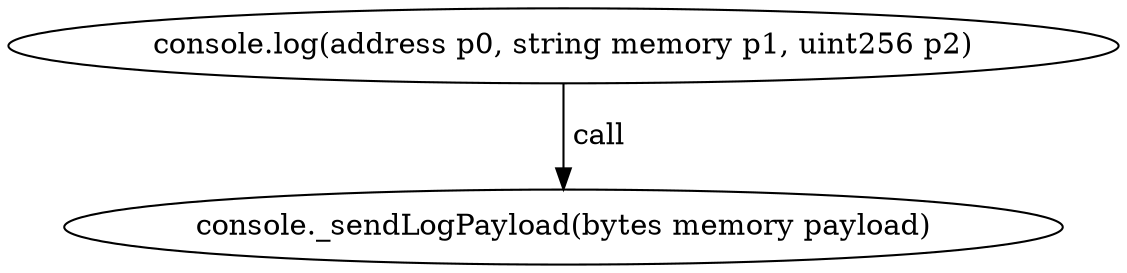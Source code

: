 digraph "" {
	graph [bb="0,0,445.29,124.8"];
	node [label="\N"];
	"console.log(address p0, string memory p1, uint256 p2)"	 [height=0.5,
		pos="222.65,106.8",
		width=6.1846];
	"console._sendLogPayload(bytes memory payload)"	 [height=0.5,
		pos="222.65,18",
		width=5.7372];
	"console.log(address p0, string memory p1, uint256 p2)" -> "console._sendLogPayload(bytes memory payload)" [key=call,
	label=" call",
	lp="234.5,62.4",
	pos="e,222.65,36.072 222.65,88.401 222.65,76.295 222.65,60.208 222.65,46.467"];
}
digraph "" {
	graph [bb="0,0,445.29,124.8"];
	node [label="\N"];
	"console.log(address p0, string memory p1, uint256 p2)"	 [height=0.5,
		pos="222.65,106.8",
		width=6.1846];
	"console._sendLogPayload(bytes memory payload)"	 [height=0.5,
		pos="222.65,18",
		width=5.7372];
	"console.log(address p0, string memory p1, uint256 p2)" -> "console._sendLogPayload(bytes memory payload)" [key=call,
	label=" call",
	lp="234.5,62.4",
	pos="e,222.65,36.072 222.65,88.401 222.65,76.295 222.65,60.208 222.65,46.467"];
}
